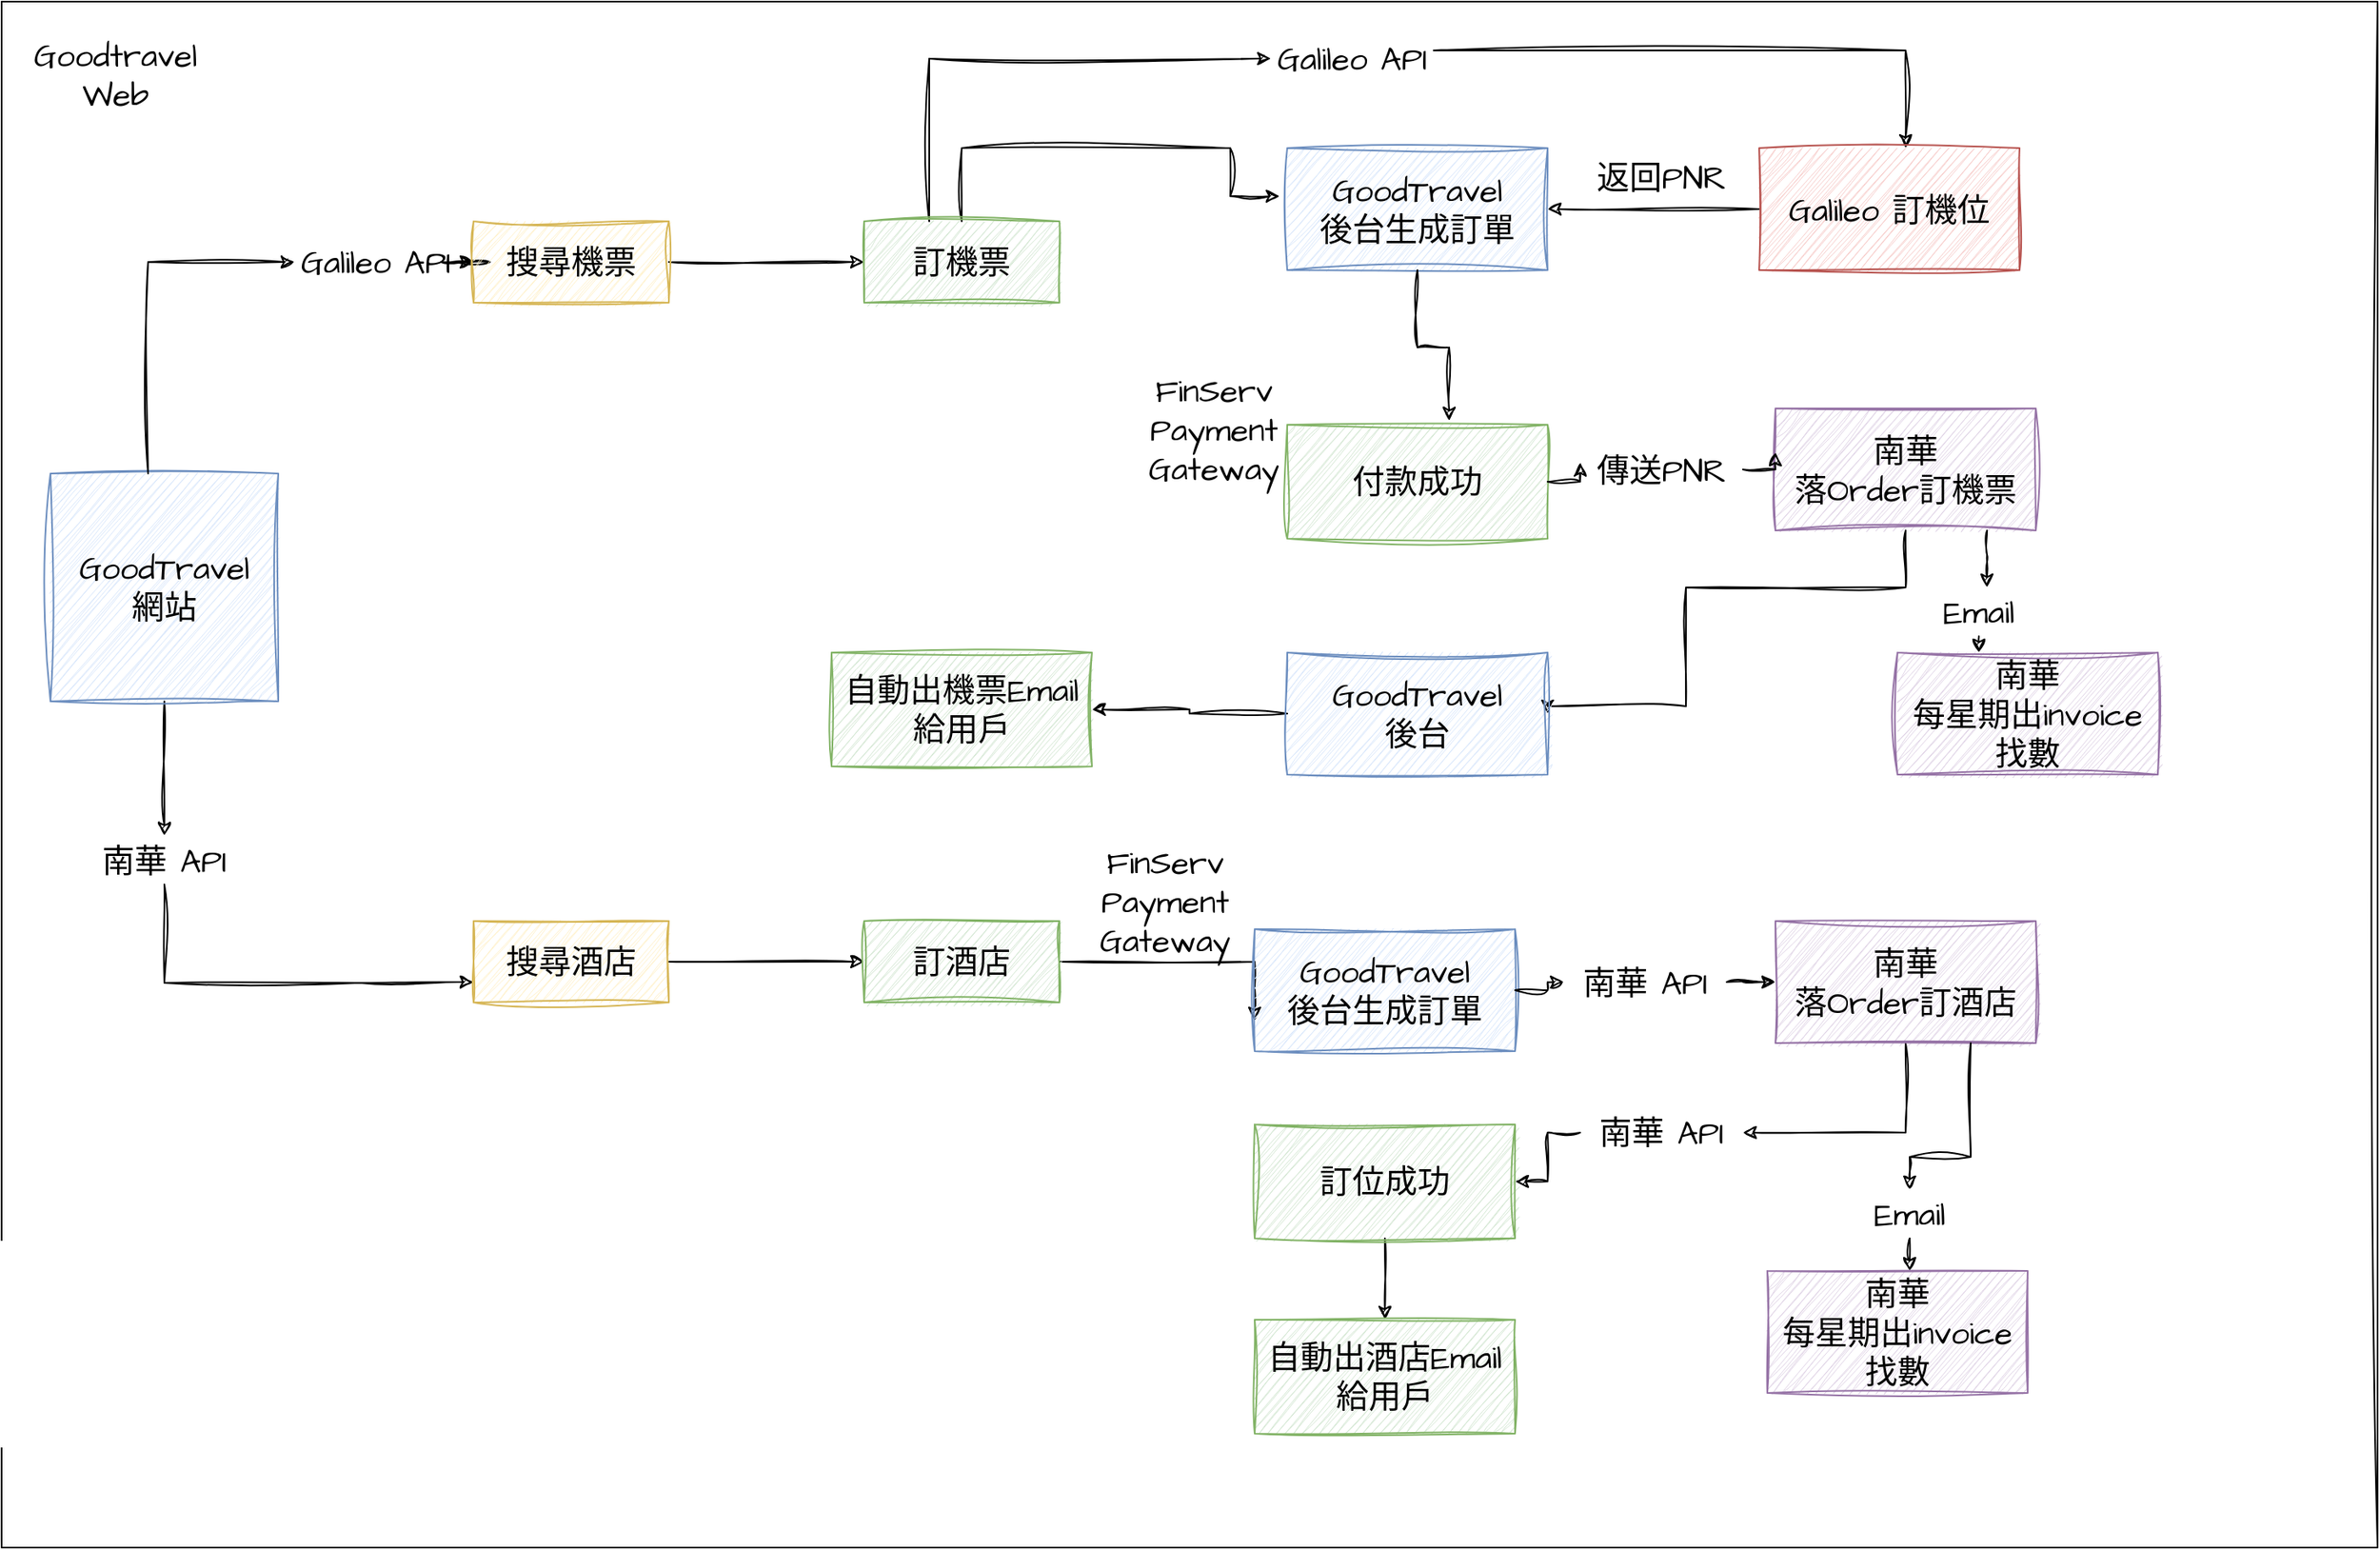 <mxfile version="22.1.3" type="github">
  <diagram name="Page-1" id="SrOD3sqG6qAQk4lOOv39">
    <mxGraphModel dx="2230" dy="1373" grid="1" gridSize="10" guides="1" tooltips="1" connect="1" arrows="1" fold="1" page="1" pageScale="1" pageWidth="850" pageHeight="1100" math="0" shadow="0">
      <root>
        <mxCell id="0" />
        <mxCell id="1" parent="0" />
        <mxCell id="_T38tnK4JkUB8tug089S-83" value="" style="rounded=0;whiteSpace=wrap;html=1;sketch=1;hachureGap=4;jiggle=2;curveFitting=1;fontFamily=Architects Daughter;fontSource=https%3A%2F%2Ffonts.googleapis.com%2Fcss%3Ffamily%3DArchitects%2BDaughter;fontSize=20;" parent="1" vertex="1">
          <mxGeometry x="30" y="60" width="1460" height="950" as="geometry" />
        </mxCell>
        <mxCell id="_T38tnK4JkUB8tug089S-3" style="edgeStyle=orthogonalEdgeStyle;rounded=0;sketch=1;hachureGap=4;jiggle=2;curveFitting=1;orthogonalLoop=1;jettySize=auto;html=1;fontFamily=Architects Daughter;fontSource=https%3A%2F%2Ffonts.googleapis.com%2Fcss%3Ffamily%3DArchitects%2BDaughter;fontSize=16;" parent="1" source="_T38tnK4JkUB8tug089S-4" target="_T38tnK4JkUB8tug089S-2" edge="1">
          <mxGeometry relative="1" as="geometry" />
        </mxCell>
        <mxCell id="_T38tnK4JkUB8tug089S-36" style="edgeStyle=orthogonalEdgeStyle;rounded=0;sketch=1;hachureGap=4;jiggle=2;curveFitting=1;orthogonalLoop=1;jettySize=auto;html=1;entryX=0;entryY=0.75;entryDx=0;entryDy=0;fontFamily=Architects Daughter;fontSource=https%3A%2F%2Ffonts.googleapis.com%2Fcss%3Ffamily%3DArchitects%2BDaughter;fontSize=16;" parent="1" source="_T38tnK4JkUB8tug089S-38" target="_T38tnK4JkUB8tug089S-35" edge="1">
          <mxGeometry relative="1" as="geometry">
            <Array as="points">
              <mxPoint x="130" y="663" />
              <mxPoint x="250" y="663" />
            </Array>
          </mxGeometry>
        </mxCell>
        <mxCell id="_T38tnK4JkUB8tug089S-82" style="edgeStyle=orthogonalEdgeStyle;rounded=0;sketch=1;hachureGap=4;jiggle=2;curveFitting=1;orthogonalLoop=1;jettySize=auto;html=1;fontFamily=Architects Daughter;fontSource=https%3A%2F%2Ffonts.googleapis.com%2Fcss%3Ffamily%3DArchitects%2BDaughter;fontSize=16;" parent="1" source="_T38tnK4JkUB8tug089S-1" target="_T38tnK4JkUB8tug089S-38" edge="1">
          <mxGeometry relative="1" as="geometry" />
        </mxCell>
        <mxCell id="_T38tnK4JkUB8tug089S-1" value="GoodTravel&lt;br&gt;網站" style="rounded=0;whiteSpace=wrap;html=1;sketch=1;hachureGap=4;jiggle=2;curveFitting=1;fontFamily=Architects Daughter;fontSource=https%3A%2F%2Ffonts.googleapis.com%2Fcss%3Ffamily%3DArchitects%2BDaughter;fontSize=20;fillColor=#dae8fc;strokeColor=#6c8ebf;" parent="1" vertex="1">
          <mxGeometry x="60" y="350" width="140" height="140" as="geometry" />
        </mxCell>
        <mxCell id="_T38tnK4JkUB8tug089S-6" style="edgeStyle=orthogonalEdgeStyle;rounded=0;sketch=1;hachureGap=4;jiggle=2;curveFitting=1;orthogonalLoop=1;jettySize=auto;html=1;entryX=0;entryY=0.5;entryDx=0;entryDy=0;fontFamily=Architects Daughter;fontSource=https%3A%2F%2Ffonts.googleapis.com%2Fcss%3Ffamily%3DArchitects%2BDaughter;fontSize=16;" parent="1" source="_T38tnK4JkUB8tug089S-2" target="_T38tnK4JkUB8tug089S-5" edge="1">
          <mxGeometry relative="1" as="geometry" />
        </mxCell>
        <mxCell id="_T38tnK4JkUB8tug089S-2" value="搜尋機票" style="rounded=0;whiteSpace=wrap;html=1;sketch=1;hachureGap=4;jiggle=2;curveFitting=1;fontFamily=Architects Daughter;fontSource=https%3A%2F%2Ffonts.googleapis.com%2Fcss%3Ffamily%3DArchitects%2BDaughter;fontSize=20;fillColor=#fff2cc;strokeColor=#d6b656;" parent="1" vertex="1">
          <mxGeometry x="320" y="195" width="120" height="50" as="geometry" />
        </mxCell>
        <mxCell id="_T38tnK4JkUB8tug089S-11" style="edgeStyle=orthogonalEdgeStyle;rounded=0;sketch=1;hachureGap=4;jiggle=2;curveFitting=1;orthogonalLoop=1;jettySize=auto;html=1;fontFamily=Architects Daughter;fontSource=https%3A%2F%2Ffonts.googleapis.com%2Fcss%3Ffamily%3DArchitects%2BDaughter;fontSize=16;entryX=-0.029;entryY=0.395;entryDx=0;entryDy=0;entryPerimeter=0;" parent="1" source="_T38tnK4JkUB8tug089S-5" edge="1" target="_T38tnK4JkUB8tug089S-12">
          <mxGeometry relative="1" as="geometry">
            <mxPoint x="800" y="220" as="targetPoint" />
            <Array as="points">
              <mxPoint x="620" y="150" />
              <mxPoint x="785" y="150" />
            </Array>
          </mxGeometry>
        </mxCell>
        <mxCell id="5ci3WktFbxMDCFuh7EF1-3" style="edgeStyle=orthogonalEdgeStyle;rounded=0;sketch=1;hachureGap=4;jiggle=2;curveFitting=1;orthogonalLoop=1;jettySize=auto;html=1;entryX=0;entryY=0.5;entryDx=0;entryDy=0;fontFamily=Architects Daughter;fontSource=https%3A%2F%2Ffonts.googleapis.com%2Fcss%3Ffamily%3DArchitects%2BDaughter;fontSize=16;" edge="1" parent="1" source="_T38tnK4JkUB8tug089S-5" target="_T38tnK4JkUB8tug089S-15">
          <mxGeometry relative="1" as="geometry">
            <Array as="points">
              <mxPoint x="600" y="95" />
            </Array>
          </mxGeometry>
        </mxCell>
        <mxCell id="_T38tnK4JkUB8tug089S-5" value="訂機票" style="rounded=0;whiteSpace=wrap;html=1;sketch=1;hachureGap=4;jiggle=2;curveFitting=1;fontFamily=Architects Daughter;fontSource=https%3A%2F%2Ffonts.googleapis.com%2Fcss%3Ffamily%3DArchitects%2BDaughter;fontSize=20;fillColor=#d5e8d4;strokeColor=#82b366;" parent="1" vertex="1">
          <mxGeometry x="560" y="195" width="120" height="50" as="geometry" />
        </mxCell>
        <mxCell id="_T38tnK4JkUB8tug089S-7" value="FinServ Payment Gateway" style="text;html=1;strokeColor=none;fillColor=none;align=center;verticalAlign=middle;whiteSpace=wrap;rounded=0;fontSize=20;fontFamily=Architects Daughter;" parent="1" vertex="1">
          <mxGeometry x="700" y="282.5" width="150" height="80" as="geometry" />
        </mxCell>
        <mxCell id="_T38tnK4JkUB8tug089S-50" style="edgeStyle=orthogonalEdgeStyle;rounded=0;sketch=1;hachureGap=4;jiggle=2;curveFitting=1;orthogonalLoop=1;jettySize=auto;html=1;fontFamily=Architects Daughter;fontSource=https%3A%2F%2Ffonts.googleapis.com%2Fcss%3Ffamily%3DArchitects%2BDaughter;fontSize=16;" parent="1" source="_T38tnK4JkUB8tug089S-15" target="_T38tnK4JkUB8tug089S-13" edge="1">
          <mxGeometry relative="1" as="geometry">
            <Array as="points">
              <mxPoint x="1200" y="90" />
            </Array>
          </mxGeometry>
        </mxCell>
        <mxCell id="_T38tnK4JkUB8tug089S-12" value="GoodTravel&lt;br&gt;後台生成訂單" style="rounded=0;whiteSpace=wrap;html=1;sketch=1;hachureGap=4;jiggle=2;curveFitting=1;fontFamily=Architects Daughter;fontSource=https%3A%2F%2Ffonts.googleapis.com%2Fcss%3Ffamily%3DArchitects%2BDaughter;fontSize=20;fillColor=#dae8fc;strokeColor=#6c8ebf;" parent="1" vertex="1">
          <mxGeometry x="820" y="150" width="160" height="75" as="geometry" />
        </mxCell>
        <mxCell id="5ci3WktFbxMDCFuh7EF1-5" style="edgeStyle=orthogonalEdgeStyle;rounded=0;sketch=1;hachureGap=4;jiggle=2;curveFitting=1;orthogonalLoop=1;jettySize=auto;html=1;fontFamily=Architects Daughter;fontSource=https%3A%2F%2Ffonts.googleapis.com%2Fcss%3Ffamily%3DArchitects%2BDaughter;fontSize=16;" edge="1" parent="1" source="_T38tnK4JkUB8tug089S-13" target="_T38tnK4JkUB8tug089S-12">
          <mxGeometry relative="1" as="geometry" />
        </mxCell>
        <mxCell id="_T38tnK4JkUB8tug089S-13" value="Galileo 訂機位" style="rounded=0;whiteSpace=wrap;html=1;sketch=1;hachureGap=4;jiggle=2;curveFitting=1;fontFamily=Architects Daughter;fontSource=https%3A%2F%2Ffonts.googleapis.com%2Fcss%3Ffamily%3DArchitects%2BDaughter;fontSize=20;fillColor=#f8cecc;strokeColor=#b85450;" parent="1" vertex="1">
          <mxGeometry x="1110" y="150" width="160" height="75" as="geometry" />
        </mxCell>
        <mxCell id="_T38tnK4JkUB8tug089S-23" value="自動出機票Email&lt;br&gt;給用戶" style="rounded=0;whiteSpace=wrap;html=1;sketch=1;hachureGap=4;jiggle=2;curveFitting=1;fontFamily=Architects Daughter;fontSource=https%3A%2F%2Ffonts.googleapis.com%2Fcss%3Ffamily%3DArchitects%2BDaughter;fontSize=20;fillColor=#d5e8d4;strokeColor=#82b366;" parent="1" vertex="1">
          <mxGeometry x="540" y="460" width="160" height="70" as="geometry" />
        </mxCell>
        <mxCell id="_T38tnK4JkUB8tug089S-25" style="edgeStyle=orthogonalEdgeStyle;rounded=0;sketch=1;hachureGap=4;jiggle=2;curveFitting=1;orthogonalLoop=1;jettySize=auto;html=1;exitX=0.5;exitY=1;exitDx=0;exitDy=0;fontFamily=Architects Daughter;fontSource=https%3A%2F%2Ffonts.googleapis.com%2Fcss%3Ffamily%3DArchitects%2BDaughter;fontSize=16;" parent="1" source="_T38tnK4JkUB8tug089S-23" target="_T38tnK4JkUB8tug089S-23" edge="1">
          <mxGeometry relative="1" as="geometry" />
        </mxCell>
        <mxCell id="_T38tnK4JkUB8tug089S-30" value="" style="edgeStyle=orthogonalEdgeStyle;rounded=0;sketch=1;hachureGap=4;jiggle=2;curveFitting=1;orthogonalLoop=1;jettySize=auto;html=1;fontFamily=Architects Daughter;fontSource=https%3A%2F%2Ffonts.googleapis.com%2Fcss%3Ffamily%3DArchitects%2BDaughter;fontSize=16;" parent="1" source="_T38tnK4JkUB8tug089S-32" target="_T38tnK4JkUB8tug089S-29" edge="1">
          <mxGeometry relative="1" as="geometry">
            <Array as="points">
              <mxPoint x="1200" y="430" />
              <mxPoint x="1200" y="430" />
            </Array>
          </mxGeometry>
        </mxCell>
        <mxCell id="5ci3WktFbxMDCFuh7EF1-10" style="edgeStyle=orthogonalEdgeStyle;rounded=0;sketch=1;hachureGap=4;jiggle=2;curveFitting=1;orthogonalLoop=1;jettySize=auto;html=1;entryX=1;entryY=0.5;entryDx=0;entryDy=0;fontFamily=Architects Daughter;fontSource=https%3A%2F%2Ffonts.googleapis.com%2Fcss%3Ffamily%3DArchitects%2BDaughter;fontSize=16;" edge="1" parent="1" source="_T38tnK4JkUB8tug089S-26" target="5ci3WktFbxMDCFuh7EF1-9">
          <mxGeometry relative="1" as="geometry">
            <Array as="points">
              <mxPoint x="1200" y="420" />
              <mxPoint x="1065" y="420" />
              <mxPoint x="1065" y="493" />
            </Array>
          </mxGeometry>
        </mxCell>
        <mxCell id="_T38tnK4JkUB8tug089S-26" value="南華&lt;br&gt;落Order訂機票" style="rounded=0;whiteSpace=wrap;html=1;sketch=1;hachureGap=4;jiggle=2;curveFitting=1;fontFamily=Architects Daughter;fontSource=https%3A%2F%2Ffonts.googleapis.com%2Fcss%3Ffamily%3DArchitects%2BDaughter;fontSize=20;fillColor=#e1d5e7;strokeColor=#9673a6;" parent="1" vertex="1">
          <mxGeometry x="1120" y="310" width="160" height="75" as="geometry" />
        </mxCell>
        <mxCell id="_T38tnK4JkUB8tug089S-29" value="南華&lt;br&gt;每星期出invoice 找數" style="rounded=0;whiteSpace=wrap;html=1;sketch=1;hachureGap=4;jiggle=2;curveFitting=1;fontFamily=Architects Daughter;fontSource=https%3A%2F%2Ffonts.googleapis.com%2Fcss%3Ffamily%3DArchitects%2BDaughter;fontSize=20;fillColor=#e1d5e7;strokeColor=#9673a6;" parent="1" vertex="1">
          <mxGeometry x="1195" y="460" width="160" height="75" as="geometry" />
        </mxCell>
        <mxCell id="_T38tnK4JkUB8tug089S-39" style="edgeStyle=orthogonalEdgeStyle;rounded=0;sketch=1;hachureGap=4;jiggle=2;curveFitting=1;orthogonalLoop=1;jettySize=auto;html=1;fontFamily=Architects Daughter;fontSource=https%3A%2F%2Ffonts.googleapis.com%2Fcss%3Ffamily%3DArchitects%2BDaughter;fontSize=16;" parent="1" source="_T38tnK4JkUB8tug089S-35" target="_T38tnK4JkUB8tug089S-37" edge="1">
          <mxGeometry relative="1" as="geometry" />
        </mxCell>
        <mxCell id="_T38tnK4JkUB8tug089S-35" value="搜尋酒店" style="rounded=0;whiteSpace=wrap;html=1;sketch=1;hachureGap=4;jiggle=2;curveFitting=1;fontFamily=Architects Daughter;fontSource=https%3A%2F%2Ffonts.googleapis.com%2Fcss%3Ffamily%3DArchitects%2BDaughter;fontSize=20;fillColor=#fff2cc;strokeColor=#d6b656;" parent="1" vertex="1">
          <mxGeometry x="320" y="625" width="120" height="50" as="geometry" />
        </mxCell>
        <mxCell id="_T38tnK4JkUB8tug089S-41" style="edgeStyle=orthogonalEdgeStyle;rounded=0;sketch=1;hachureGap=4;jiggle=2;curveFitting=1;orthogonalLoop=1;jettySize=auto;html=1;entryX=0;entryY=0.75;entryDx=0;entryDy=0;fontFamily=Architects Daughter;fontSource=https%3A%2F%2Ffonts.googleapis.com%2Fcss%3Ffamily%3DArchitects%2BDaughter;fontSize=16;" parent="1" source="_T38tnK4JkUB8tug089S-37" target="_T38tnK4JkUB8tug089S-40" edge="1">
          <mxGeometry relative="1" as="geometry">
            <Array as="points">
              <mxPoint x="800" y="650" />
            </Array>
          </mxGeometry>
        </mxCell>
        <mxCell id="_T38tnK4JkUB8tug089S-37" value="訂酒店" style="rounded=0;whiteSpace=wrap;html=1;sketch=1;hachureGap=4;jiggle=2;curveFitting=1;fontFamily=Architects Daughter;fontSource=https%3A%2F%2Ffonts.googleapis.com%2Fcss%3Ffamily%3DArchitects%2BDaughter;fontSize=20;fillColor=#d5e8d4;strokeColor=#82b366;" parent="1" vertex="1">
          <mxGeometry x="560" y="625" width="120" height="50" as="geometry" />
        </mxCell>
        <mxCell id="_T38tnK4JkUB8tug089S-40" value="GoodTravel&lt;br&gt;後台生成訂單" style="rounded=0;whiteSpace=wrap;html=1;sketch=1;hachureGap=4;jiggle=2;curveFitting=1;fontFamily=Architects Daughter;fontSource=https%3A%2F%2Ffonts.googleapis.com%2Fcss%3Ffamily%3DArchitects%2BDaughter;fontSize=20;fillColor=#dae8fc;strokeColor=#6c8ebf;" parent="1" vertex="1">
          <mxGeometry x="800" y="630" width="160" height="75" as="geometry" />
        </mxCell>
        <mxCell id="_T38tnK4JkUB8tug089S-42" value="FinServ Payment Gateway" style="text;html=1;strokeColor=none;fillColor=none;align=center;verticalAlign=middle;whiteSpace=wrap;rounded=0;fontSize=20;fontFamily=Architects Daughter;" parent="1" vertex="1">
          <mxGeometry x="670" y="572.5" width="150" height="80" as="geometry" />
        </mxCell>
        <mxCell id="_T38tnK4JkUB8tug089S-70" style="edgeStyle=orthogonalEdgeStyle;rounded=0;sketch=1;hachureGap=4;jiggle=2;curveFitting=1;orthogonalLoop=1;jettySize=auto;html=1;entryX=1;entryY=0.5;entryDx=0;entryDy=0;fontFamily=Architects Daughter;fontSource=https%3A%2F%2Ffonts.googleapis.com%2Fcss%3Ffamily%3DArchitects%2BDaughter;fontSize=16;" parent="1" source="_T38tnK4JkUB8tug089S-72" target="_T38tnK4JkUB8tug089S-68" edge="1">
          <mxGeometry relative="1" as="geometry">
            <Array as="points" />
          </mxGeometry>
        </mxCell>
        <mxCell id="_T38tnK4JkUB8tug089S-75" style="edgeStyle=orthogonalEdgeStyle;rounded=0;sketch=1;hachureGap=4;jiggle=2;curveFitting=1;orthogonalLoop=1;jettySize=auto;html=1;fontFamily=Architects Daughter;fontSource=https%3A%2F%2Ffonts.googleapis.com%2Fcss%3Ffamily%3DArchitects%2BDaughter;fontSize=16;" parent="1" source="_T38tnK4JkUB8tug089S-45" target="_T38tnK4JkUB8tug089S-72" edge="1">
          <mxGeometry relative="1" as="geometry">
            <Array as="points">
              <mxPoint x="1200" y="755" />
            </Array>
          </mxGeometry>
        </mxCell>
        <mxCell id="_T38tnK4JkUB8tug089S-45" value="南華&lt;br&gt;落Order訂酒店" style="rounded=0;whiteSpace=wrap;html=1;sketch=1;hachureGap=4;jiggle=2;curveFitting=1;fontFamily=Architects Daughter;fontSource=https%3A%2F%2Ffonts.googleapis.com%2Fcss%3Ffamily%3DArchitects%2BDaughter;fontSize=20;fillColor=#e1d5e7;strokeColor=#9673a6;" parent="1" vertex="1">
          <mxGeometry x="1120" y="625" width="160" height="75" as="geometry" />
        </mxCell>
        <mxCell id="_T38tnK4JkUB8tug089S-49" value="付款成功" style="rounded=0;whiteSpace=wrap;html=1;sketch=1;hachureGap=4;jiggle=2;curveFitting=1;fontFamily=Architects Daughter;fontSource=https%3A%2F%2Ffonts.googleapis.com%2Fcss%3Ffamily%3DArchitects%2BDaughter;fontSize=20;fillColor=#d5e8d4;strokeColor=#82b366;" parent="1" vertex="1">
          <mxGeometry x="820" y="320" width="160" height="70" as="geometry" />
        </mxCell>
        <mxCell id="_T38tnK4JkUB8tug089S-55" style="edgeStyle=orthogonalEdgeStyle;rounded=0;sketch=1;hachureGap=4;jiggle=2;curveFitting=1;orthogonalLoop=1;jettySize=auto;html=1;entryX=-0.006;entryY=0.36;entryDx=0;entryDy=0;entryPerimeter=0;fontFamily=Architects Daughter;fontSource=https%3A%2F%2Ffonts.googleapis.com%2Fcss%3Ffamily%3DArchitects%2BDaughter;fontSize=16;" parent="1" source="_T38tnK4JkUB8tug089S-31" target="_T38tnK4JkUB8tug089S-26" edge="1">
          <mxGeometry relative="1" as="geometry" />
        </mxCell>
        <mxCell id="_T38tnK4JkUB8tug089S-56" value="" style="edgeStyle=orthogonalEdgeStyle;rounded=0;sketch=1;hachureGap=4;jiggle=2;curveFitting=1;orthogonalLoop=1;jettySize=auto;html=1;entryX=-0.006;entryY=0.36;entryDx=0;entryDy=0;entryPerimeter=0;fontFamily=Architects Daughter;fontSource=https%3A%2F%2Ffonts.googleapis.com%2Fcss%3Ffamily%3DArchitects%2BDaughter;fontSize=16;" parent="1" source="_T38tnK4JkUB8tug089S-49" target="_T38tnK4JkUB8tug089S-31" edge="1">
          <mxGeometry relative="1" as="geometry">
            <mxPoint x="960" y="355" as="sourcePoint" />
            <mxPoint x="1119" y="337" as="targetPoint" />
          </mxGeometry>
        </mxCell>
        <mxCell id="_T38tnK4JkUB8tug089S-31" value="傳送PNR" style="text;html=1;strokeColor=none;fillColor=none;align=center;verticalAlign=middle;whiteSpace=wrap;rounded=0;fontSize=20;fontFamily=Architects Daughter;" parent="1" vertex="1">
          <mxGeometry x="1000" y="332.5" width="100" height="30" as="geometry" />
        </mxCell>
        <mxCell id="_T38tnK4JkUB8tug089S-15" value="Galileo API" style="text;html=1;strokeColor=none;fillColor=none;align=center;verticalAlign=middle;whiteSpace=wrap;rounded=0;fontSize=20;fontFamily=Architects Daughter;" parent="1" vertex="1">
          <mxGeometry x="810" y="80" width="100" height="30" as="geometry" />
        </mxCell>
        <mxCell id="_T38tnK4JkUB8tug089S-58" value="" style="edgeStyle=orthogonalEdgeStyle;rounded=0;sketch=1;hachureGap=4;jiggle=2;curveFitting=1;orthogonalLoop=1;jettySize=auto;html=1;fontFamily=Architects Daughter;fontSource=https%3A%2F%2Ffonts.googleapis.com%2Fcss%3Ffamily%3DArchitects%2BDaughter;fontSize=16;" parent="1" source="_T38tnK4JkUB8tug089S-1" target="_T38tnK4JkUB8tug089S-4" edge="1">
          <mxGeometry relative="1" as="geometry">
            <mxPoint x="200" y="220" as="sourcePoint" />
            <mxPoint x="320" y="220" as="targetPoint" />
            <Array as="points">
              <mxPoint x="120" y="220" />
            </Array>
          </mxGeometry>
        </mxCell>
        <mxCell id="_T38tnK4JkUB8tug089S-4" value="Galileo API" style="text;html=1;strokeColor=none;fillColor=none;align=center;verticalAlign=middle;whiteSpace=wrap;rounded=0;fontSize=20;fontFamily=Architects Daughter;" parent="1" vertex="1">
          <mxGeometry x="210" y="205" width="100" height="30" as="geometry" />
        </mxCell>
        <mxCell id="_T38tnK4JkUB8tug089S-63" value="" style="edgeStyle=orthogonalEdgeStyle;rounded=0;sketch=1;hachureGap=4;jiggle=2;curveFitting=1;orthogonalLoop=1;jettySize=auto;html=1;fontFamily=Architects Daughter;fontSource=https%3A%2F%2Ffonts.googleapis.com%2Fcss%3Ffamily%3DArchitects%2BDaughter;fontSize=16;" parent="1" source="_T38tnK4JkUB8tug089S-26" target="_T38tnK4JkUB8tug089S-32" edge="1">
          <mxGeometry relative="1" as="geometry">
            <mxPoint x="1200" y="385" as="sourcePoint" />
            <mxPoint x="1200" y="460" as="targetPoint" />
            <Array as="points">
              <mxPoint x="1250" y="400" />
              <mxPoint x="1250" y="400" />
            </Array>
          </mxGeometry>
        </mxCell>
        <mxCell id="_T38tnK4JkUB8tug089S-32" value="Email" style="text;html=1;strokeColor=none;fillColor=none;align=center;verticalAlign=middle;whiteSpace=wrap;rounded=0;fontSize=20;fontFamily=Architects Daughter;" parent="1" vertex="1">
          <mxGeometry x="1195" y="420" width="100" height="30" as="geometry" />
        </mxCell>
        <mxCell id="_T38tnK4JkUB8tug089S-64" value="" style="edgeStyle=orthogonalEdgeStyle;rounded=0;sketch=1;hachureGap=4;jiggle=2;curveFitting=1;orthogonalLoop=1;jettySize=auto;html=1;fontFamily=Architects Daughter;fontSource=https%3A%2F%2Ffonts.googleapis.com%2Fcss%3Ffamily%3DArchitects%2BDaughter;fontSize=16;" parent="1" source="_T38tnK4JkUB8tug089S-40" target="_T38tnK4JkUB8tug089S-43" edge="1">
          <mxGeometry relative="1" as="geometry">
            <mxPoint x="960" y="588" as="sourcePoint" />
            <mxPoint x="1120" y="640" as="targetPoint" />
            <Array as="points" />
          </mxGeometry>
        </mxCell>
        <mxCell id="_T38tnK4JkUB8tug089S-67" value="" style="edgeStyle=orthogonalEdgeStyle;rounded=0;sketch=1;hachureGap=4;jiggle=2;curveFitting=1;orthogonalLoop=1;jettySize=auto;html=1;fontFamily=Architects Daughter;fontSource=https%3A%2F%2Ffonts.googleapis.com%2Fcss%3Ffamily%3DArchitects%2BDaughter;fontSize=16;" parent="1" source="_T38tnK4JkUB8tug089S-43" target="_T38tnK4JkUB8tug089S-45" edge="1">
          <mxGeometry relative="1" as="geometry" />
        </mxCell>
        <mxCell id="_T38tnK4JkUB8tug089S-43" value="南華 API" style="text;html=1;strokeColor=none;fillColor=none;align=center;verticalAlign=middle;whiteSpace=wrap;rounded=0;fontSize=20;fontFamily=Architects Daughter;" parent="1" vertex="1">
          <mxGeometry x="990" y="647.5" width="100" height="30" as="geometry" />
        </mxCell>
        <mxCell id="_T38tnK4JkUB8tug089S-38" value="南華 API" style="text;html=1;strokeColor=none;fillColor=none;align=center;verticalAlign=middle;whiteSpace=wrap;rounded=0;fontSize=20;fontFamily=Architects Daughter;" parent="1" vertex="1">
          <mxGeometry x="80" y="572.5" width="100" height="30" as="geometry" />
        </mxCell>
        <mxCell id="_T38tnK4JkUB8tug089S-76" style="edgeStyle=orthogonalEdgeStyle;rounded=0;sketch=1;hachureGap=4;jiggle=2;curveFitting=1;orthogonalLoop=1;jettySize=auto;html=1;fontFamily=Architects Daughter;fontSource=https%3A%2F%2Ffonts.googleapis.com%2Fcss%3Ffamily%3DArchitects%2BDaughter;fontSize=16;" parent="1" source="_T38tnK4JkUB8tug089S-68" target="_T38tnK4JkUB8tug089S-69" edge="1">
          <mxGeometry relative="1" as="geometry" />
        </mxCell>
        <mxCell id="_T38tnK4JkUB8tug089S-68" value="訂位成功" style="rounded=0;whiteSpace=wrap;html=1;sketch=1;hachureGap=4;jiggle=2;curveFitting=1;fontFamily=Architects Daughter;fontSource=https%3A%2F%2Ffonts.googleapis.com%2Fcss%3Ffamily%3DArchitects%2BDaughter;fontSize=20;fillColor=#d5e8d4;strokeColor=#82b366;" parent="1" vertex="1">
          <mxGeometry x="800" y="750" width="160" height="70" as="geometry" />
        </mxCell>
        <mxCell id="_T38tnK4JkUB8tug089S-69" value="自動出酒店Email&lt;br&gt;給用戶" style="rounded=0;whiteSpace=wrap;html=1;sketch=1;hachureGap=4;jiggle=2;curveFitting=1;fontFamily=Architects Daughter;fontSource=https%3A%2F%2Ffonts.googleapis.com%2Fcss%3Ffamily%3DArchitects%2BDaughter;fontSize=20;fillColor=#d5e8d4;strokeColor=#82b366;" parent="1" vertex="1">
          <mxGeometry x="800" y="870" width="160" height="70" as="geometry" />
        </mxCell>
        <mxCell id="_T38tnK4JkUB8tug089S-72" value="南華 API" style="text;html=1;strokeColor=none;fillColor=none;align=center;verticalAlign=middle;whiteSpace=wrap;rounded=0;fontSize=20;fontFamily=Architects Daughter;" parent="1" vertex="1">
          <mxGeometry x="1000" y="740" width="100" height="30" as="geometry" />
        </mxCell>
        <mxCell id="_T38tnK4JkUB8tug089S-77" value="" style="edgeStyle=orthogonalEdgeStyle;rounded=0;sketch=1;hachureGap=4;jiggle=2;curveFitting=1;orthogonalLoop=1;jettySize=auto;html=1;fontFamily=Architects Daughter;fontSource=https%3A%2F%2Ffonts.googleapis.com%2Fcss%3Ffamily%3DArchitects%2BDaughter;fontSize=16;" parent="1" source="_T38tnK4JkUB8tug089S-79" target="_T38tnK4JkUB8tug089S-78" edge="1">
          <mxGeometry relative="1" as="geometry">
            <Array as="points">
              <mxPoint x="1195" y="810" />
              <mxPoint x="1195" y="810" />
            </Array>
          </mxGeometry>
        </mxCell>
        <mxCell id="_T38tnK4JkUB8tug089S-78" value="南華&lt;br&gt;每星期出invoice 找數" style="rounded=0;whiteSpace=wrap;html=1;sketch=1;hachureGap=4;jiggle=2;curveFitting=1;fontFamily=Architects Daughter;fontSource=https%3A%2F%2Ffonts.googleapis.com%2Fcss%3Ffamily%3DArchitects%2BDaughter;fontSize=20;fillColor=#e1d5e7;strokeColor=#9673a6;" parent="1" vertex="1">
          <mxGeometry x="1115" y="840" width="160" height="75" as="geometry" />
        </mxCell>
        <mxCell id="_T38tnK4JkUB8tug089S-81" value="" style="edgeStyle=orthogonalEdgeStyle;rounded=0;sketch=1;hachureGap=4;jiggle=2;curveFitting=1;orthogonalLoop=1;jettySize=auto;html=1;fontFamily=Architects Daughter;fontSource=https%3A%2F%2Ffonts.googleapis.com%2Fcss%3Ffamily%3DArchitects%2BDaughter;fontSize=16;" parent="1" source="_T38tnK4JkUB8tug089S-45" target="_T38tnK4JkUB8tug089S-79" edge="1">
          <mxGeometry relative="1" as="geometry">
            <mxPoint x="1240" y="700" as="sourcePoint" />
            <mxPoint x="1195" y="840" as="targetPoint" />
            <Array as="points">
              <mxPoint x="1240" y="770" />
            </Array>
          </mxGeometry>
        </mxCell>
        <mxCell id="_T38tnK4JkUB8tug089S-79" value="Email" style="text;html=1;strokeColor=none;fillColor=none;align=center;verticalAlign=middle;whiteSpace=wrap;rounded=0;fontSize=20;fontFamily=Architects Daughter;" parent="1" vertex="1">
          <mxGeometry x="1150" y="790" width="105" height="30" as="geometry" />
        </mxCell>
        <mxCell id="_T38tnK4JkUB8tug089S-86" value="Goodtravel Web" style="text;html=1;strokeColor=none;fillColor=none;align=center;verticalAlign=middle;whiteSpace=wrap;rounded=0;fontSize=20;fontFamily=Architects Daughter;" parent="1" vertex="1">
          <mxGeometry x="70" y="90" width="60" height="30" as="geometry" />
        </mxCell>
        <mxCell id="5ci3WktFbxMDCFuh7EF1-6" value="返回PNR" style="text;html=1;strokeColor=none;fillColor=none;align=center;verticalAlign=middle;whiteSpace=wrap;rounded=0;fontSize=20;fontFamily=Architects Daughter;" vertex="1" parent="1">
          <mxGeometry x="975" y="150" width="150" height="35" as="geometry" />
        </mxCell>
        <mxCell id="5ci3WktFbxMDCFuh7EF1-7" style="edgeStyle=orthogonalEdgeStyle;rounded=0;sketch=1;hachureGap=4;jiggle=2;curveFitting=1;orthogonalLoop=1;jettySize=auto;html=1;entryX=0.622;entryY=-0.035;entryDx=0;entryDy=0;entryPerimeter=0;fontFamily=Architects Daughter;fontSource=https%3A%2F%2Ffonts.googleapis.com%2Fcss%3Ffamily%3DArchitects%2BDaughter;fontSize=16;" edge="1" parent="1" source="_T38tnK4JkUB8tug089S-12" target="_T38tnK4JkUB8tug089S-49">
          <mxGeometry relative="1" as="geometry" />
        </mxCell>
        <mxCell id="5ci3WktFbxMDCFuh7EF1-11" style="edgeStyle=orthogonalEdgeStyle;rounded=0;sketch=1;hachureGap=4;jiggle=2;curveFitting=1;orthogonalLoop=1;jettySize=auto;html=1;fontFamily=Architects Daughter;fontSource=https%3A%2F%2Ffonts.googleapis.com%2Fcss%3Ffamily%3DArchitects%2BDaughter;fontSize=16;" edge="1" parent="1" source="5ci3WktFbxMDCFuh7EF1-9" target="_T38tnK4JkUB8tug089S-23">
          <mxGeometry relative="1" as="geometry" />
        </mxCell>
        <mxCell id="5ci3WktFbxMDCFuh7EF1-9" value="GoodTravel&lt;br&gt;後台" style="rounded=0;whiteSpace=wrap;html=1;sketch=1;hachureGap=4;jiggle=2;curveFitting=1;fontFamily=Architects Daughter;fontSource=https%3A%2F%2Ffonts.googleapis.com%2Fcss%3Ffamily%3DArchitects%2BDaughter;fontSize=20;fillColor=#dae8fc;strokeColor=#6c8ebf;" vertex="1" parent="1">
          <mxGeometry x="820" y="460" width="160" height="75" as="geometry" />
        </mxCell>
      </root>
    </mxGraphModel>
  </diagram>
</mxfile>
